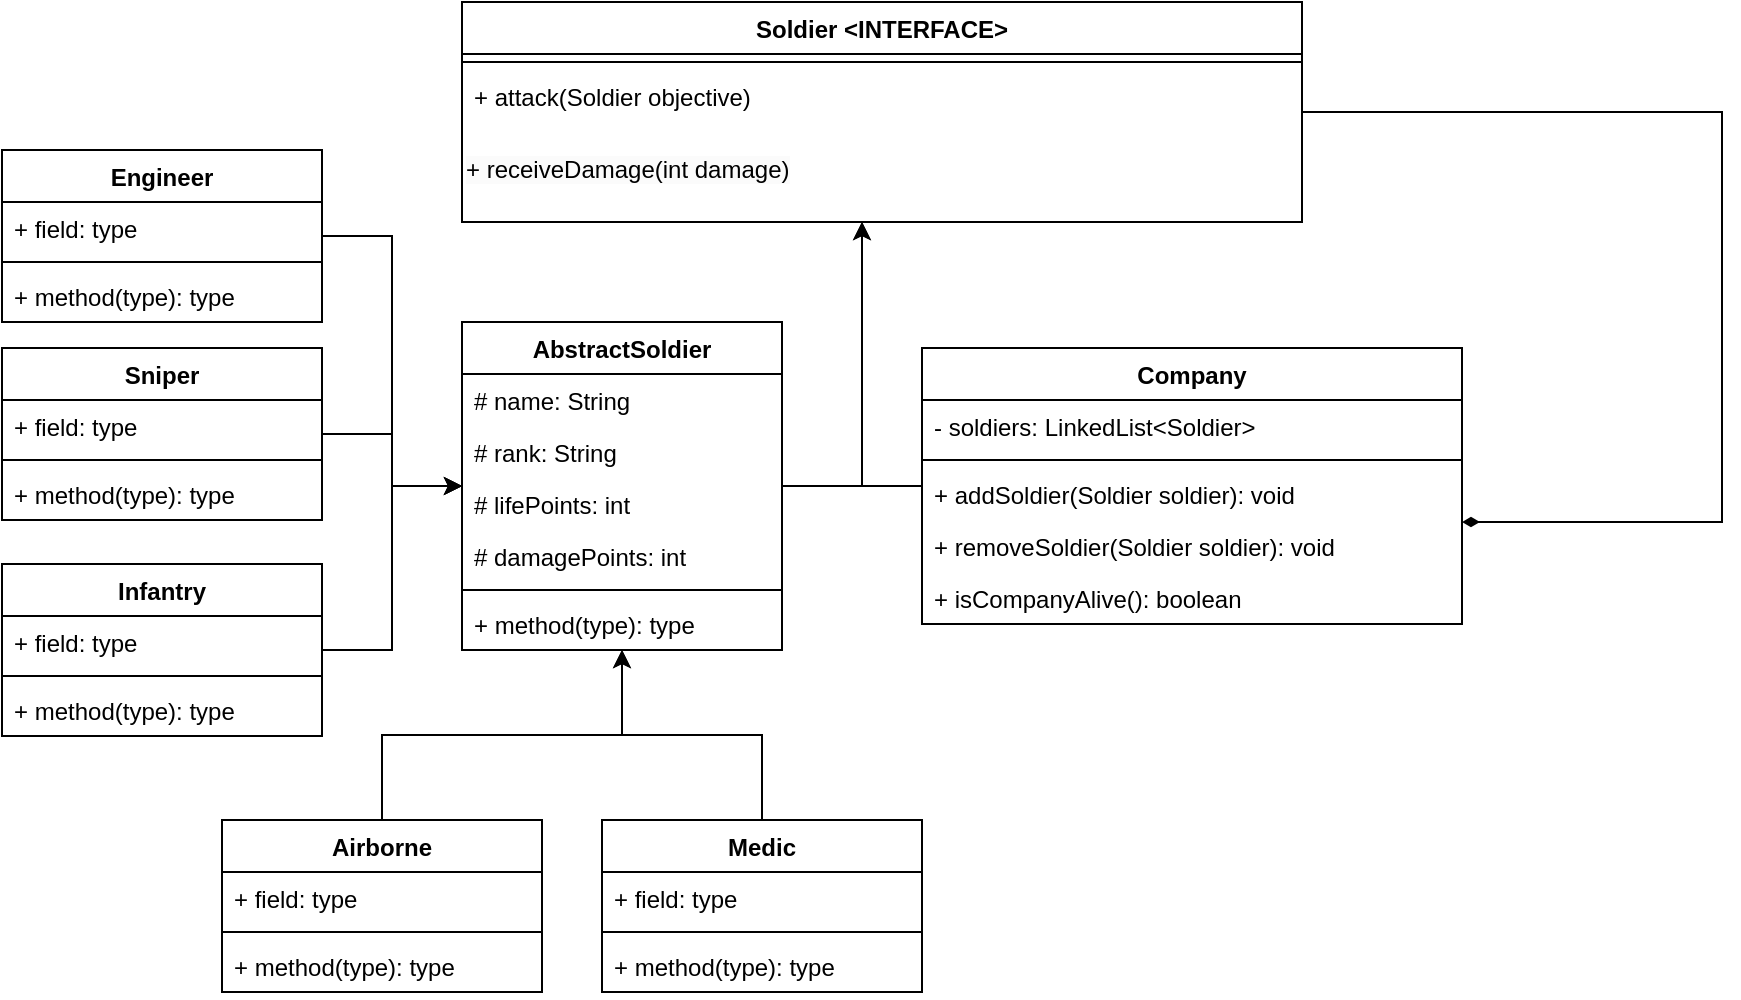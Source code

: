 <mxfile version="24.8.3">
  <diagram name="Página-1" id="RCo6UOWpK0d8CQTsznrM">
    <mxGraphModel dx="1833" dy="1056" grid="1" gridSize="10" guides="1" tooltips="1" connect="1" arrows="1" fold="1" page="1" pageScale="1" pageWidth="827" pageHeight="1169" math="0" shadow="0">
      <root>
        <mxCell id="0" />
        <mxCell id="1" parent="0" />
        <mxCell id="e3nx9NBGXxUdaM7q6Sm0-22" style="edgeStyle=orthogonalEdgeStyle;rounded=0;orthogonalLoop=1;jettySize=auto;html=1;endArrow=diamondThin;endFill=1;" edge="1" parent="1" source="e3nx9NBGXxUdaM7q6Sm0-2" target="e3nx9NBGXxUdaM7q6Sm0-15">
          <mxGeometry relative="1" as="geometry">
            <Array as="points">
              <mxPoint x="770" y="145" />
              <mxPoint x="770" y="350" />
            </Array>
          </mxGeometry>
        </mxCell>
        <mxCell id="e3nx9NBGXxUdaM7q6Sm0-2" value="Soldier &amp;lt;INTERFACE&amp;gt;" style="swimlane;fontStyle=1;align=center;verticalAlign=top;childLayout=stackLayout;horizontal=1;startSize=26;horizontalStack=0;resizeParent=1;resizeParentMax=0;resizeLast=0;collapsible=1;marginBottom=0;whiteSpace=wrap;html=1;" vertex="1" parent="1">
          <mxGeometry x="140" y="90" width="420" height="110" as="geometry" />
        </mxCell>
        <mxCell id="e3nx9NBGXxUdaM7q6Sm0-4" value="" style="line;strokeWidth=1;fillColor=none;align=left;verticalAlign=middle;spacingTop=-1;spacingLeft=3;spacingRight=3;rotatable=0;labelPosition=right;points=[];portConstraint=eastwest;strokeColor=inherit;" vertex="1" parent="e3nx9NBGXxUdaM7q6Sm0-2">
          <mxGeometry y="26" width="420" height="8" as="geometry" />
        </mxCell>
        <mxCell id="e3nx9NBGXxUdaM7q6Sm0-5" value="+ attack(Soldier objective)&lt;div&gt;&lt;br&gt;&lt;/div&gt;" style="text;strokeColor=none;fillColor=none;align=left;verticalAlign=top;spacingLeft=4;spacingRight=4;overflow=hidden;rotatable=0;points=[[0,0.5],[1,0.5]];portConstraint=eastwest;whiteSpace=wrap;html=1;" vertex="1" parent="e3nx9NBGXxUdaM7q6Sm0-2">
          <mxGeometry y="34" width="420" height="36" as="geometry" />
        </mxCell>
        <mxCell id="e3nx9NBGXxUdaM7q6Sm0-6" value="&lt;span style=&quot;color: rgb(0, 0, 0); font-family: Helvetica; font-size: 12px; font-style: normal; font-variant-ligatures: normal; font-variant-caps: normal; font-weight: 400; letter-spacing: normal; orphans: 2; text-align: left; text-indent: 0px; text-transform: none; widows: 2; word-spacing: 0px; -webkit-text-stroke-width: 0px; white-space: normal; background-color: rgb(251, 251, 251); text-decoration-thickness: initial; text-decoration-style: initial; text-decoration-color: initial; display: inline !important; float: none;&quot;&gt;+ receiveDamage(int damage)&lt;/span&gt;" style="text;whiteSpace=wrap;html=1;" vertex="1" parent="e3nx9NBGXxUdaM7q6Sm0-2">
          <mxGeometry y="70" width="420" height="40" as="geometry" />
        </mxCell>
        <mxCell id="e3nx9NBGXxUdaM7q6Sm0-14" style="edgeStyle=orthogonalEdgeStyle;rounded=0;orthogonalLoop=1;jettySize=auto;html=1;" edge="1" parent="1" source="e3nx9NBGXxUdaM7q6Sm0-7" target="e3nx9NBGXxUdaM7q6Sm0-2">
          <mxGeometry relative="1" as="geometry">
            <Array as="points">
              <mxPoint x="340" y="332" />
            </Array>
          </mxGeometry>
        </mxCell>
        <mxCell id="e3nx9NBGXxUdaM7q6Sm0-7" value="AbstractSoldier" style="swimlane;fontStyle=1;align=center;verticalAlign=top;childLayout=stackLayout;horizontal=1;startSize=26;horizontalStack=0;resizeParent=1;resizeParentMax=0;resizeLast=0;collapsible=1;marginBottom=0;whiteSpace=wrap;html=1;" vertex="1" parent="1">
          <mxGeometry x="140" y="250" width="160" height="164" as="geometry" />
        </mxCell>
        <mxCell id="e3nx9NBGXxUdaM7q6Sm0-8" value="# name: String" style="text;strokeColor=none;fillColor=none;align=left;verticalAlign=top;spacingLeft=4;spacingRight=4;overflow=hidden;rotatable=0;points=[[0,0.5],[1,0.5]];portConstraint=eastwest;whiteSpace=wrap;html=1;" vertex="1" parent="e3nx9NBGXxUdaM7q6Sm0-7">
          <mxGeometry y="26" width="160" height="26" as="geometry" />
        </mxCell>
        <mxCell id="e3nx9NBGXxUdaM7q6Sm0-11" value="# rank: String" style="text;strokeColor=none;fillColor=none;align=left;verticalAlign=top;spacingLeft=4;spacingRight=4;overflow=hidden;rotatable=0;points=[[0,0.5],[1,0.5]];portConstraint=eastwest;whiteSpace=wrap;html=1;" vertex="1" parent="e3nx9NBGXxUdaM7q6Sm0-7">
          <mxGeometry y="52" width="160" height="26" as="geometry" />
        </mxCell>
        <mxCell id="e3nx9NBGXxUdaM7q6Sm0-12" value="# lifePoints: int" style="text;strokeColor=none;fillColor=none;align=left;verticalAlign=top;spacingLeft=4;spacingRight=4;overflow=hidden;rotatable=0;points=[[0,0.5],[1,0.5]];portConstraint=eastwest;whiteSpace=wrap;html=1;" vertex="1" parent="e3nx9NBGXxUdaM7q6Sm0-7">
          <mxGeometry y="78" width="160" height="26" as="geometry" />
        </mxCell>
        <mxCell id="e3nx9NBGXxUdaM7q6Sm0-13" value="# damagePoints: int" style="text;strokeColor=none;fillColor=none;align=left;verticalAlign=top;spacingLeft=4;spacingRight=4;overflow=hidden;rotatable=0;points=[[0,0.5],[1,0.5]];portConstraint=eastwest;whiteSpace=wrap;html=1;" vertex="1" parent="e3nx9NBGXxUdaM7q6Sm0-7">
          <mxGeometry y="104" width="160" height="26" as="geometry" />
        </mxCell>
        <mxCell id="e3nx9NBGXxUdaM7q6Sm0-9" value="" style="line;strokeWidth=1;fillColor=none;align=left;verticalAlign=middle;spacingTop=-1;spacingLeft=3;spacingRight=3;rotatable=0;labelPosition=right;points=[];portConstraint=eastwest;strokeColor=inherit;" vertex="1" parent="e3nx9NBGXxUdaM7q6Sm0-7">
          <mxGeometry y="130" width="160" height="8" as="geometry" />
        </mxCell>
        <mxCell id="e3nx9NBGXxUdaM7q6Sm0-10" value="+ method(type): type" style="text;strokeColor=none;fillColor=none;align=left;verticalAlign=top;spacingLeft=4;spacingRight=4;overflow=hidden;rotatable=0;points=[[0,0.5],[1,0.5]];portConstraint=eastwest;whiteSpace=wrap;html=1;" vertex="1" parent="e3nx9NBGXxUdaM7q6Sm0-7">
          <mxGeometry y="138" width="160" height="26" as="geometry" />
        </mxCell>
        <mxCell id="e3nx9NBGXxUdaM7q6Sm0-21" style="edgeStyle=orthogonalEdgeStyle;rounded=0;orthogonalLoop=1;jettySize=auto;html=1;" edge="1" parent="1" source="e3nx9NBGXxUdaM7q6Sm0-15" target="e3nx9NBGXxUdaM7q6Sm0-2">
          <mxGeometry relative="1" as="geometry">
            <mxPoint x="350" y="200" as="targetPoint" />
            <Array as="points">
              <mxPoint x="340" y="332" />
            </Array>
          </mxGeometry>
        </mxCell>
        <mxCell id="e3nx9NBGXxUdaM7q6Sm0-15" value="Company" style="swimlane;fontStyle=1;align=center;verticalAlign=top;childLayout=stackLayout;horizontal=1;startSize=26;horizontalStack=0;resizeParent=1;resizeParentMax=0;resizeLast=0;collapsible=1;marginBottom=0;whiteSpace=wrap;html=1;" vertex="1" parent="1">
          <mxGeometry x="370" y="263" width="270" height="138" as="geometry" />
        </mxCell>
        <mxCell id="e3nx9NBGXxUdaM7q6Sm0-16" value="- soldiers: LinkedList&amp;lt;Soldier&amp;gt;" style="text;strokeColor=none;fillColor=none;align=left;verticalAlign=top;spacingLeft=4;spacingRight=4;overflow=hidden;rotatable=0;points=[[0,0.5],[1,0.5]];portConstraint=eastwest;whiteSpace=wrap;html=1;" vertex="1" parent="e3nx9NBGXxUdaM7q6Sm0-15">
          <mxGeometry y="26" width="270" height="26" as="geometry" />
        </mxCell>
        <mxCell id="e3nx9NBGXxUdaM7q6Sm0-17" value="" style="line;strokeWidth=1;fillColor=none;align=left;verticalAlign=middle;spacingTop=-1;spacingLeft=3;spacingRight=3;rotatable=0;labelPosition=right;points=[];portConstraint=eastwest;strokeColor=inherit;" vertex="1" parent="e3nx9NBGXxUdaM7q6Sm0-15">
          <mxGeometry y="52" width="270" height="8" as="geometry" />
        </mxCell>
        <mxCell id="e3nx9NBGXxUdaM7q6Sm0-18" value="+ addSoldier(Soldier soldier): void" style="text;strokeColor=none;fillColor=none;align=left;verticalAlign=top;spacingLeft=4;spacingRight=4;overflow=hidden;rotatable=0;points=[[0,0.5],[1,0.5]];portConstraint=eastwest;whiteSpace=wrap;html=1;" vertex="1" parent="e3nx9NBGXxUdaM7q6Sm0-15">
          <mxGeometry y="60" width="270" height="26" as="geometry" />
        </mxCell>
        <mxCell id="e3nx9NBGXxUdaM7q6Sm0-19" value="+ removeSoldier(Soldier soldier): void" style="text;strokeColor=none;fillColor=none;align=left;verticalAlign=top;spacingLeft=4;spacingRight=4;overflow=hidden;rotatable=0;points=[[0,0.5],[1,0.5]];portConstraint=eastwest;whiteSpace=wrap;html=1;" vertex="1" parent="e3nx9NBGXxUdaM7q6Sm0-15">
          <mxGeometry y="86" width="270" height="26" as="geometry" />
        </mxCell>
        <mxCell id="e3nx9NBGXxUdaM7q6Sm0-20" value="+ isCompanyAlive(): boolean" style="text;strokeColor=none;fillColor=none;align=left;verticalAlign=top;spacingLeft=4;spacingRight=4;overflow=hidden;rotatable=0;points=[[0,0.5],[1,0.5]];portConstraint=eastwest;whiteSpace=wrap;html=1;" vertex="1" parent="e3nx9NBGXxUdaM7q6Sm0-15">
          <mxGeometry y="112" width="270" height="26" as="geometry" />
        </mxCell>
        <mxCell id="e3nx9NBGXxUdaM7q6Sm0-47" style="edgeStyle=orthogonalEdgeStyle;rounded=0;orthogonalLoop=1;jettySize=auto;html=1;" edge="1" parent="1" source="e3nx9NBGXxUdaM7q6Sm0-23" target="e3nx9NBGXxUdaM7q6Sm0-7">
          <mxGeometry relative="1" as="geometry" />
        </mxCell>
        <mxCell id="e3nx9NBGXxUdaM7q6Sm0-23" value="Infantry" style="swimlane;fontStyle=1;align=center;verticalAlign=top;childLayout=stackLayout;horizontal=1;startSize=26;horizontalStack=0;resizeParent=1;resizeParentMax=0;resizeLast=0;collapsible=1;marginBottom=0;whiteSpace=wrap;html=1;" vertex="1" parent="1">
          <mxGeometry x="-90" y="371" width="160" height="86" as="geometry" />
        </mxCell>
        <mxCell id="e3nx9NBGXxUdaM7q6Sm0-24" value="+ field: type" style="text;strokeColor=none;fillColor=none;align=left;verticalAlign=top;spacingLeft=4;spacingRight=4;overflow=hidden;rotatable=0;points=[[0,0.5],[1,0.5]];portConstraint=eastwest;whiteSpace=wrap;html=1;" vertex="1" parent="e3nx9NBGXxUdaM7q6Sm0-23">
          <mxGeometry y="26" width="160" height="26" as="geometry" />
        </mxCell>
        <mxCell id="e3nx9NBGXxUdaM7q6Sm0-25" value="" style="line;strokeWidth=1;fillColor=none;align=left;verticalAlign=middle;spacingTop=-1;spacingLeft=3;spacingRight=3;rotatable=0;labelPosition=right;points=[];portConstraint=eastwest;strokeColor=inherit;" vertex="1" parent="e3nx9NBGXxUdaM7q6Sm0-23">
          <mxGeometry y="52" width="160" height="8" as="geometry" />
        </mxCell>
        <mxCell id="e3nx9NBGXxUdaM7q6Sm0-26" value="+ method(type): type" style="text;strokeColor=none;fillColor=none;align=left;verticalAlign=top;spacingLeft=4;spacingRight=4;overflow=hidden;rotatable=0;points=[[0,0.5],[1,0.5]];portConstraint=eastwest;whiteSpace=wrap;html=1;" vertex="1" parent="e3nx9NBGXxUdaM7q6Sm0-23">
          <mxGeometry y="60" width="160" height="26" as="geometry" />
        </mxCell>
        <mxCell id="e3nx9NBGXxUdaM7q6Sm0-45" style="edgeStyle=orthogonalEdgeStyle;rounded=0;orthogonalLoop=1;jettySize=auto;html=1;" edge="1" parent="1" source="e3nx9NBGXxUdaM7q6Sm0-27" target="e3nx9NBGXxUdaM7q6Sm0-7">
          <mxGeometry relative="1" as="geometry" />
        </mxCell>
        <mxCell id="e3nx9NBGXxUdaM7q6Sm0-27" value="Airborne" style="swimlane;fontStyle=1;align=center;verticalAlign=top;childLayout=stackLayout;horizontal=1;startSize=26;horizontalStack=0;resizeParent=1;resizeParentMax=0;resizeLast=0;collapsible=1;marginBottom=0;whiteSpace=wrap;html=1;" vertex="1" parent="1">
          <mxGeometry x="20" y="499" width="160" height="86" as="geometry" />
        </mxCell>
        <mxCell id="e3nx9NBGXxUdaM7q6Sm0-28" value="+ field: type" style="text;strokeColor=none;fillColor=none;align=left;verticalAlign=top;spacingLeft=4;spacingRight=4;overflow=hidden;rotatable=0;points=[[0,0.5],[1,0.5]];portConstraint=eastwest;whiteSpace=wrap;html=1;" vertex="1" parent="e3nx9NBGXxUdaM7q6Sm0-27">
          <mxGeometry y="26" width="160" height="26" as="geometry" />
        </mxCell>
        <mxCell id="e3nx9NBGXxUdaM7q6Sm0-29" value="" style="line;strokeWidth=1;fillColor=none;align=left;verticalAlign=middle;spacingTop=-1;spacingLeft=3;spacingRight=3;rotatable=0;labelPosition=right;points=[];portConstraint=eastwest;strokeColor=inherit;" vertex="1" parent="e3nx9NBGXxUdaM7q6Sm0-27">
          <mxGeometry y="52" width="160" height="8" as="geometry" />
        </mxCell>
        <mxCell id="e3nx9NBGXxUdaM7q6Sm0-30" value="+ method(type): type" style="text;strokeColor=none;fillColor=none;align=left;verticalAlign=top;spacingLeft=4;spacingRight=4;overflow=hidden;rotatable=0;points=[[0,0.5],[1,0.5]];portConstraint=eastwest;whiteSpace=wrap;html=1;" vertex="1" parent="e3nx9NBGXxUdaM7q6Sm0-27">
          <mxGeometry y="60" width="160" height="26" as="geometry" />
        </mxCell>
        <mxCell id="e3nx9NBGXxUdaM7q6Sm0-49" style="edgeStyle=orthogonalEdgeStyle;rounded=0;orthogonalLoop=1;jettySize=auto;html=1;" edge="1" parent="1" source="e3nx9NBGXxUdaM7q6Sm0-31" target="e3nx9NBGXxUdaM7q6Sm0-7">
          <mxGeometry relative="1" as="geometry" />
        </mxCell>
        <mxCell id="e3nx9NBGXxUdaM7q6Sm0-31" value="Engineer" style="swimlane;fontStyle=1;align=center;verticalAlign=top;childLayout=stackLayout;horizontal=1;startSize=26;horizontalStack=0;resizeParent=1;resizeParentMax=0;resizeLast=0;collapsible=1;marginBottom=0;whiteSpace=wrap;html=1;" vertex="1" parent="1">
          <mxGeometry x="-90" y="164" width="160" height="86" as="geometry" />
        </mxCell>
        <mxCell id="e3nx9NBGXxUdaM7q6Sm0-32" value="+ field: type" style="text;strokeColor=none;fillColor=none;align=left;verticalAlign=top;spacingLeft=4;spacingRight=4;overflow=hidden;rotatable=0;points=[[0,0.5],[1,0.5]];portConstraint=eastwest;whiteSpace=wrap;html=1;" vertex="1" parent="e3nx9NBGXxUdaM7q6Sm0-31">
          <mxGeometry y="26" width="160" height="26" as="geometry" />
        </mxCell>
        <mxCell id="e3nx9NBGXxUdaM7q6Sm0-33" value="" style="line;strokeWidth=1;fillColor=none;align=left;verticalAlign=middle;spacingTop=-1;spacingLeft=3;spacingRight=3;rotatable=0;labelPosition=right;points=[];portConstraint=eastwest;strokeColor=inherit;" vertex="1" parent="e3nx9NBGXxUdaM7q6Sm0-31">
          <mxGeometry y="52" width="160" height="8" as="geometry" />
        </mxCell>
        <mxCell id="e3nx9NBGXxUdaM7q6Sm0-34" value="+ method(type): type" style="text;strokeColor=none;fillColor=none;align=left;verticalAlign=top;spacingLeft=4;spacingRight=4;overflow=hidden;rotatable=0;points=[[0,0.5],[1,0.5]];portConstraint=eastwest;whiteSpace=wrap;html=1;" vertex="1" parent="e3nx9NBGXxUdaM7q6Sm0-31">
          <mxGeometry y="60" width="160" height="26" as="geometry" />
        </mxCell>
        <mxCell id="e3nx9NBGXxUdaM7q6Sm0-44" style="edgeStyle=orthogonalEdgeStyle;rounded=0;orthogonalLoop=1;jettySize=auto;html=1;" edge="1" parent="1" source="e3nx9NBGXxUdaM7q6Sm0-35" target="e3nx9NBGXxUdaM7q6Sm0-7">
          <mxGeometry relative="1" as="geometry" />
        </mxCell>
        <mxCell id="e3nx9NBGXxUdaM7q6Sm0-35" value="Medic" style="swimlane;fontStyle=1;align=center;verticalAlign=top;childLayout=stackLayout;horizontal=1;startSize=26;horizontalStack=0;resizeParent=1;resizeParentMax=0;resizeLast=0;collapsible=1;marginBottom=0;whiteSpace=wrap;html=1;" vertex="1" parent="1">
          <mxGeometry x="210" y="499" width="160" height="86" as="geometry" />
        </mxCell>
        <mxCell id="e3nx9NBGXxUdaM7q6Sm0-36" value="+ field: type" style="text;strokeColor=none;fillColor=none;align=left;verticalAlign=top;spacingLeft=4;spacingRight=4;overflow=hidden;rotatable=0;points=[[0,0.5],[1,0.5]];portConstraint=eastwest;whiteSpace=wrap;html=1;" vertex="1" parent="e3nx9NBGXxUdaM7q6Sm0-35">
          <mxGeometry y="26" width="160" height="26" as="geometry" />
        </mxCell>
        <mxCell id="e3nx9NBGXxUdaM7q6Sm0-37" value="" style="line;strokeWidth=1;fillColor=none;align=left;verticalAlign=middle;spacingTop=-1;spacingLeft=3;spacingRight=3;rotatable=0;labelPosition=right;points=[];portConstraint=eastwest;strokeColor=inherit;" vertex="1" parent="e3nx9NBGXxUdaM7q6Sm0-35">
          <mxGeometry y="52" width="160" height="8" as="geometry" />
        </mxCell>
        <mxCell id="e3nx9NBGXxUdaM7q6Sm0-38" value="+ method(type): type" style="text;strokeColor=none;fillColor=none;align=left;verticalAlign=top;spacingLeft=4;spacingRight=4;overflow=hidden;rotatable=0;points=[[0,0.5],[1,0.5]];portConstraint=eastwest;whiteSpace=wrap;html=1;" vertex="1" parent="e3nx9NBGXxUdaM7q6Sm0-35">
          <mxGeometry y="60" width="160" height="26" as="geometry" />
        </mxCell>
        <mxCell id="e3nx9NBGXxUdaM7q6Sm0-48" style="edgeStyle=orthogonalEdgeStyle;rounded=0;orthogonalLoop=1;jettySize=auto;html=1;" edge="1" parent="1" source="e3nx9NBGXxUdaM7q6Sm0-39" target="e3nx9NBGXxUdaM7q6Sm0-7">
          <mxGeometry relative="1" as="geometry" />
        </mxCell>
        <mxCell id="e3nx9NBGXxUdaM7q6Sm0-39" value="Sniper" style="swimlane;fontStyle=1;align=center;verticalAlign=top;childLayout=stackLayout;horizontal=1;startSize=26;horizontalStack=0;resizeParent=1;resizeParentMax=0;resizeLast=0;collapsible=1;marginBottom=0;whiteSpace=wrap;html=1;" vertex="1" parent="1">
          <mxGeometry x="-90" y="263" width="160" height="86" as="geometry" />
        </mxCell>
        <mxCell id="e3nx9NBGXxUdaM7q6Sm0-40" value="+ field: type" style="text;strokeColor=none;fillColor=none;align=left;verticalAlign=top;spacingLeft=4;spacingRight=4;overflow=hidden;rotatable=0;points=[[0,0.5],[1,0.5]];portConstraint=eastwest;whiteSpace=wrap;html=1;" vertex="1" parent="e3nx9NBGXxUdaM7q6Sm0-39">
          <mxGeometry y="26" width="160" height="26" as="geometry" />
        </mxCell>
        <mxCell id="e3nx9NBGXxUdaM7q6Sm0-41" value="" style="line;strokeWidth=1;fillColor=none;align=left;verticalAlign=middle;spacingTop=-1;spacingLeft=3;spacingRight=3;rotatable=0;labelPosition=right;points=[];portConstraint=eastwest;strokeColor=inherit;" vertex="1" parent="e3nx9NBGXxUdaM7q6Sm0-39">
          <mxGeometry y="52" width="160" height="8" as="geometry" />
        </mxCell>
        <mxCell id="e3nx9NBGXxUdaM7q6Sm0-42" value="+ method(type): type" style="text;strokeColor=none;fillColor=none;align=left;verticalAlign=top;spacingLeft=4;spacingRight=4;overflow=hidden;rotatable=0;points=[[0,0.5],[1,0.5]];portConstraint=eastwest;whiteSpace=wrap;html=1;" vertex="1" parent="e3nx9NBGXxUdaM7q6Sm0-39">
          <mxGeometry y="60" width="160" height="26" as="geometry" />
        </mxCell>
      </root>
    </mxGraphModel>
  </diagram>
</mxfile>
